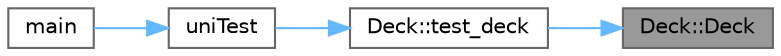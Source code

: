 digraph "Deck::Deck"
{
 // INTERACTIVE_SVG=YES
 // LATEX_PDF_SIZE
  bgcolor="transparent";
  edge [fontname=Helvetica,fontsize=10,labelfontname=Helvetica,labelfontsize=10];
  node [fontname=Helvetica,fontsize=10,shape=box,height=0.2,width=0.4];
  rankdir="RL";
  Node1 [id="Node000001",label="Deck::Deck",height=0.2,width=0.4,color="gray40", fillcolor="grey60", style="filled", fontcolor="black",tooltip="Constructs a Deck object and initializes the deck with all 52 cards."];
  Node1 -> Node2 [id="edge1_Node000001_Node000002",dir="back",color="steelblue1",style="solid",tooltip=" "];
  Node2 [id="Node000002",label="Deck::test_deck",height=0.2,width=0.4,color="grey40", fillcolor="white", style="filled",URL="$class_deck.html#ada7ef0115cdb8d1ab3e3a47c5d15b14d",tooltip="Tests the Deck class functionality."];
  Node2 -> Node3 [id="edge2_Node000002_Node000003",dir="back",color="steelblue1",style="solid",tooltip=" "];
  Node3 [id="Node000003",label="uniTest",height=0.2,width=0.4,color="grey40", fillcolor="white", style="filled",URL="$main_8cpp.html#a9993390ffcca4b99cfb97b329c55ae58",tooltip=" "];
  Node3 -> Node4 [id="edge3_Node000003_Node000004",dir="back",color="steelblue1",style="solid",tooltip=" "];
  Node4 [id="Node000004",label="main",height=0.2,width=0.4,color="grey40", fillcolor="white", style="filled",URL="$main_8cpp.html#a0ddf1224851353fc92bfbff6f499fa97",tooltip=" "];
}
